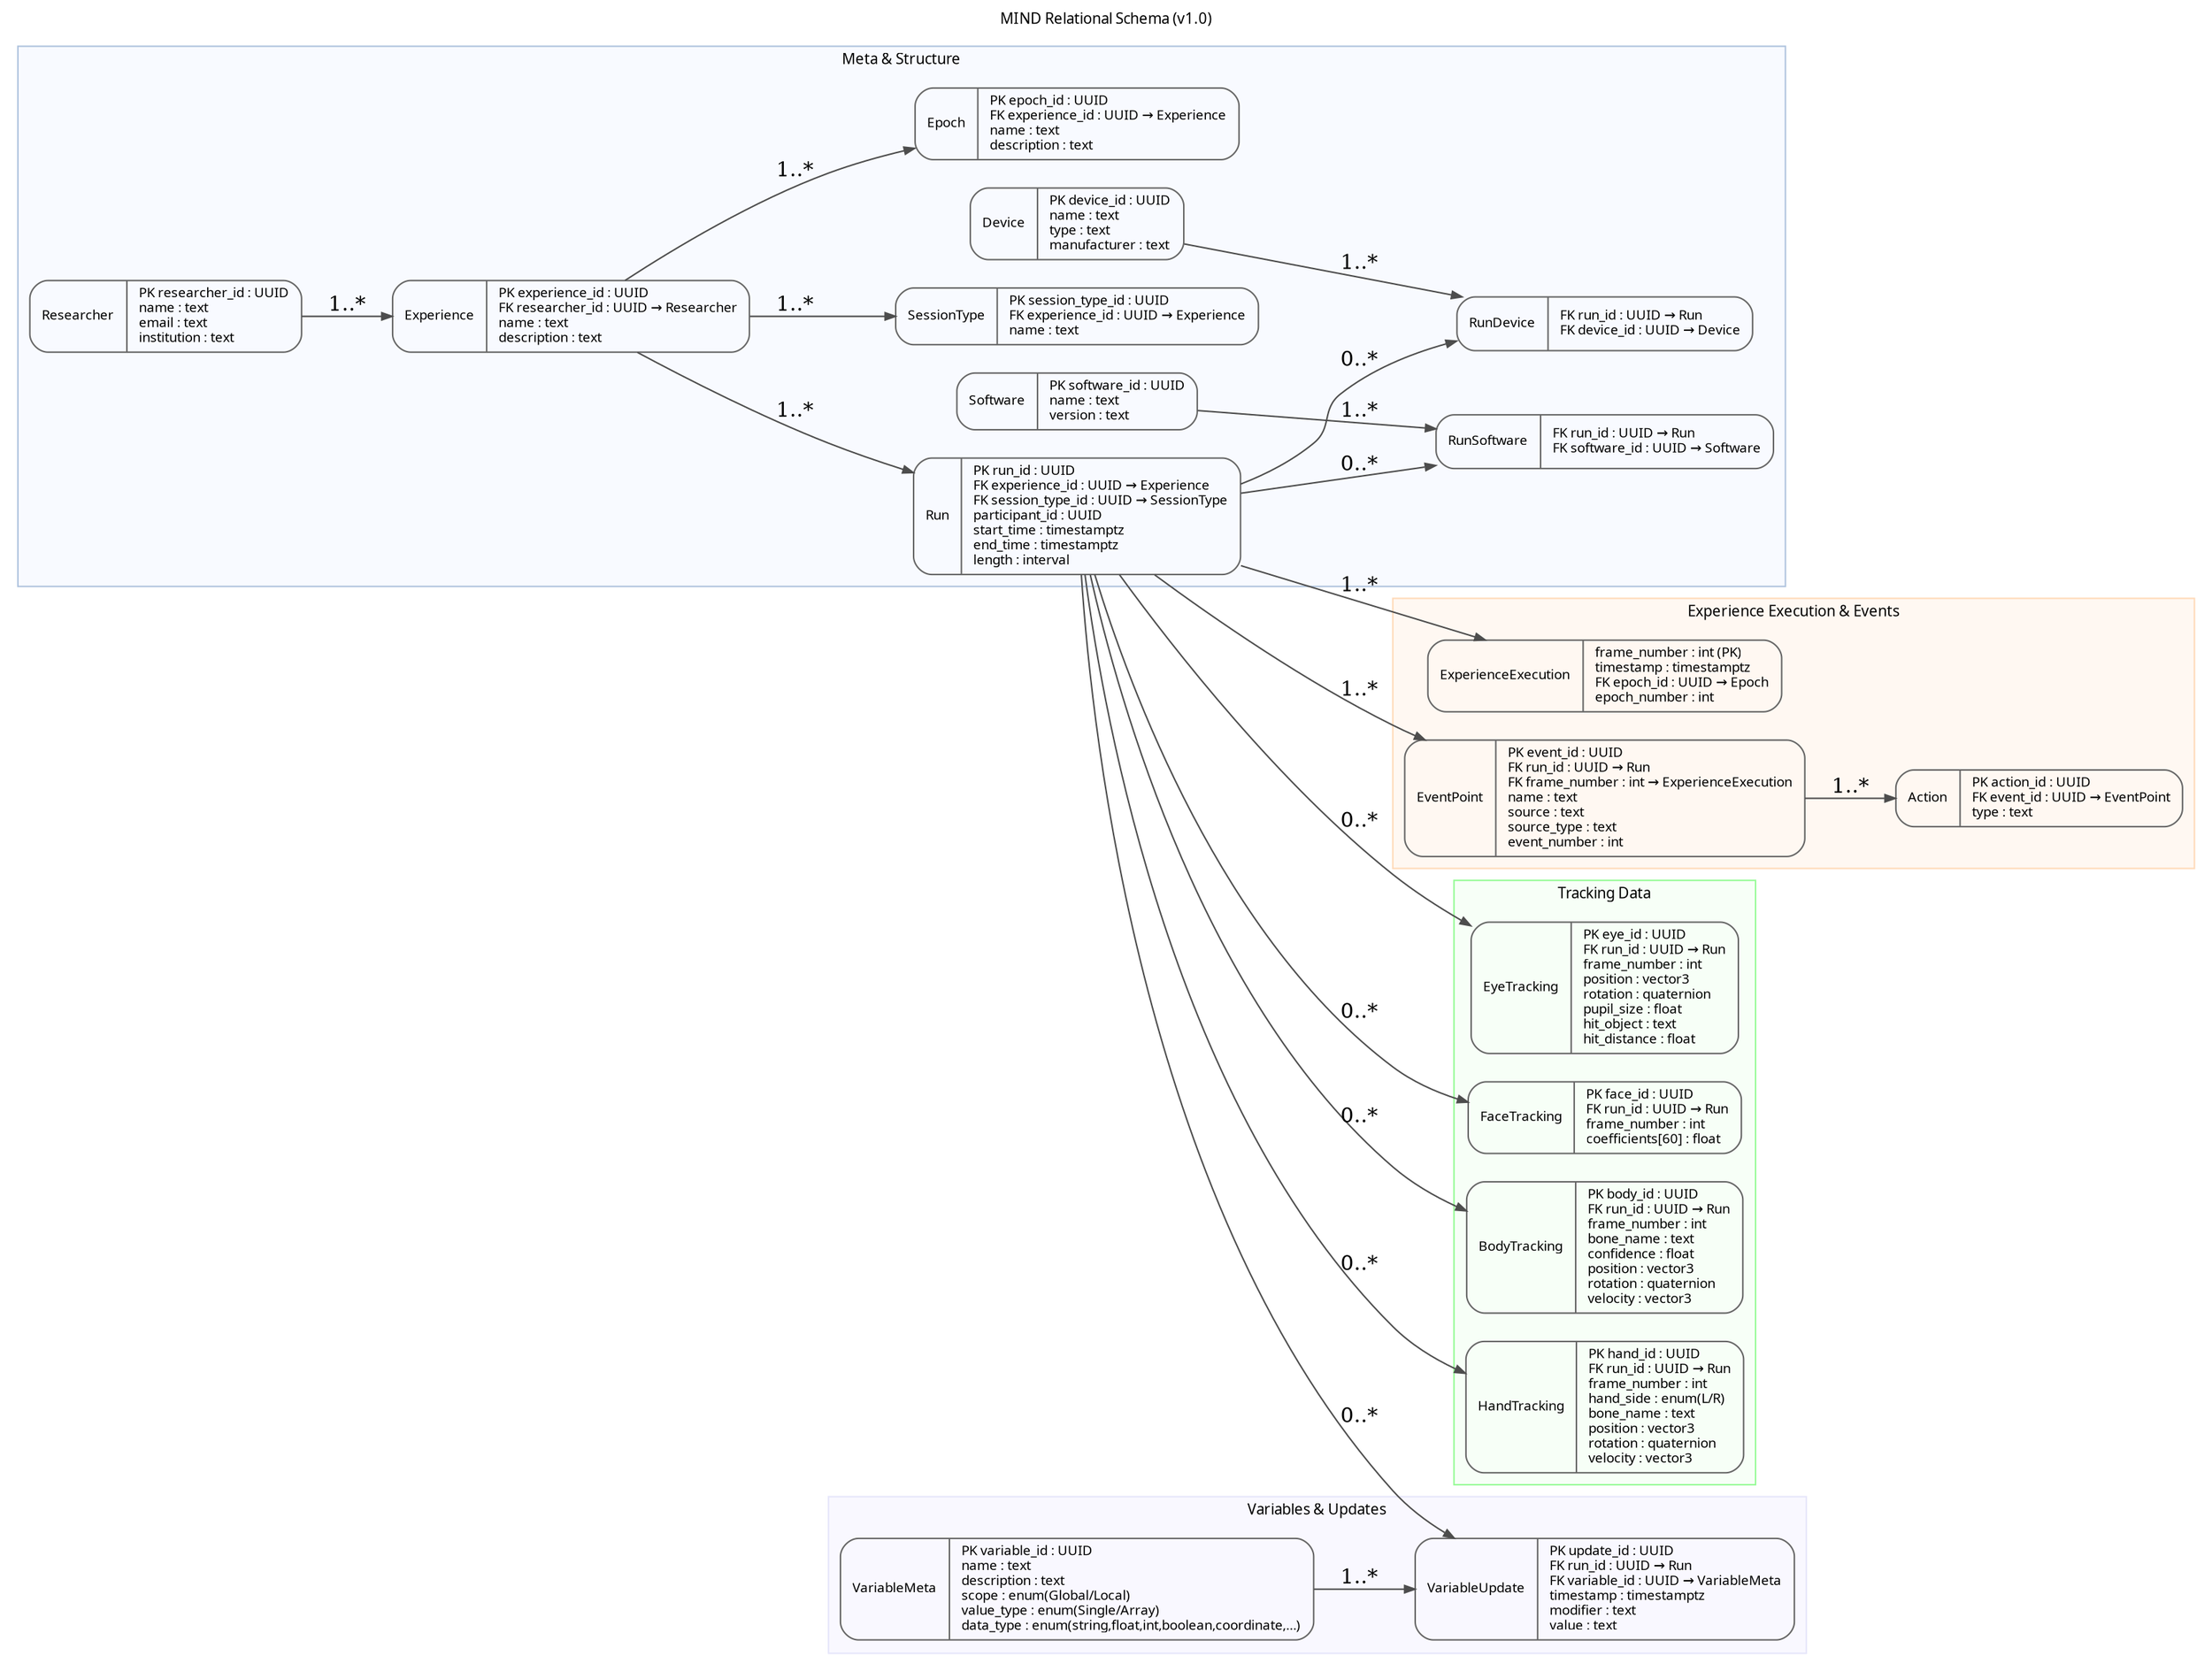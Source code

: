 digraph MIND {
    graph [rankdir=LR, fontsize=10, fontname="Segoe UI", labelloc="t", label="MIND Relational Schema (v1.0)"];
    node [shape=record, fontname="Segoe UI", fontsize=9, style=rounded, color=gray40];
    edge [color=gray30, arrowsize=0.7];

    // ─────────────────────────────
  // META CLUSTER
  // ─────────────────────────────
  subgraph cluster_meta {
    label = "Meta & Structure";
    color = "#B0C4DE";
    style = filled;
    fillcolor = "#F8FAFF";

    Researcher [label="{Researcher|PK researcher_id : UUID\lname : text\lemail : text\linstitution : text\l}"];
    Experience [label="{Experience|PK experience_id : UUID\lFK researcher_id : UUID → Researcher\lname : text\ldescription : text\l}"];
    SessionType [label="{SessionType|PK session_type_id : UUID\lFK experience_id : UUID → Experience\lname : text\l}"];
    Run [label="{Run|PK run_id : UUID\lFK experience_id : UUID → Experience\lFK session_type_id : UUID → SessionType\lparticipant_id : UUID\lstart_time : timestamptz\lend_time : timestamptz\llength : interval\l}"];
    Epoch [label="{Epoch|PK epoch_id : UUID\lFK experience_id : UUID → Experience\lname : text\ldescription : text\l}"];
    Device [label="{Device|PK device_id : UUID\lname : text\ltype : text\lmanufacturer : text\l}"];
    Software [label="{Software|PK software_id : UUID\lname : text\lversion : text\l}"];
    RunDevice [label="{RunDevice|FK run_id : UUID → Run\lFK device_id : UUID → Device\l}"];
    RunSoftware [label="{RunSoftware|FK run_id : UUID → Run\lFK software_id : UUID → Software\l}"];
    }

    // ─────────────────────────────
  // EXECUTION CLUSTER
  // ─────────────────────────────
  subgraph cluster_execution {
    label = "Experience Execution & Events";
    color = "#FFDAB9";
    style = filled;
    fillcolor = "#FFF8F2";

    ExperienceExecution [label="{ExperienceExecution|frame_number : int (PK)\ltimestamp : timestamptz\lFK epoch_id : UUID → Epoch\lepoch_number : int\l}"];
    EventPoint [label="{EventPoint|PK event_id : UUID\lFK run_id : UUID → Run\lFK frame_number : int → ExperienceExecution\lname : text\lsource : text\lsource_type : text\levent_number : int\l}"];
    Action [label="{Action|PK action_id : UUID\lFK event_id : UUID → EventPoint\ltype : text\l}"];
    }

    // ─────────────────────────────
  // TRACKING CLUSTER
  // ─────────────────────────────
  subgraph cluster_tracking {
    label = "Tracking Data";
    color = "#98FB98";
    style = filled;
    fillcolor = "#F7FFF7";

    EyeTracking [label="{EyeTracking|PK eye_id : UUID\lFK run_id : UUID → Run\lframe_number : int\lposition : vector3\lrotation : quaternion\lpupil_size : float\lhit_object : text\lhit_distance : float\l}"];
    FaceTracking [label="{FaceTracking|PK face_id : UUID\lFK run_id : UUID → Run\lframe_number : int\lcoefficients[60] : float\l}"];
    BodyTracking [label="{BodyTracking|PK body_id : UUID\lFK run_id : UUID → Run\lframe_number : int\lbone_name : text\lconfidence : float\lposition : vector3\lrotation : quaternion\lvelocity : vector3\l}"];
    HandTracking [label="{HandTracking|PK hand_id : UUID\lFK run_id : UUID → Run\lframe_number : int\lhand_side : enum(L/R)\lbone_name : text\lposition : vector3\lrotation : quaternion\lvelocity : vector3\l}"];
    }

    // ─────────────────────────────
  // VARIABLES CLUSTER
  // ─────────────────────────────
  subgraph cluster_variables {
    label = "Variables & Updates";
    color = "#E6E6FA";
    style = filled;
    fillcolor = "#F9F8FF";

    VariableMeta [label="{VariableMeta|PK variable_id : UUID\lname : text\ldescription : text\lscope : enum(Global/Local)\lvalue_type : enum(Single/Array)\ldata_type : enum(string,float,int,boolean,coordinate,…)\l}"];
    VariableUpdate [label="{VariableUpdate|PK update_id : UUID\lFK run_id : UUID → Run\lFK variable_id : UUID → VariableMeta\ltimestamp : timestamptz\lmodifier : text\lvalue : text\l}"];
    }

    // ─────────────────────────────
  // RELATIONSHIPS
  // ─────────────────────────────
  Researcher -> Experience [label="1..*"];
    Experience -> SessionType [label="1..*"];
    Experience -> Run [label="1..*"];
    Experience -> Epoch [label="1..*"];
    Run -> ExperienceExecution [label="1..*"];
    Run -> EventPoint [label="1..*"];
    EventPoint -> Action [label="1..*"];
    Run -> EyeTracking [label="0..*"];
    Run -> FaceTracking [label="0..*"];
    Run -> BodyTracking [label="0..*"];
    Run -> HandTracking [label="0..*"];
    Run -> VariableUpdate [label="0..*"];
    VariableMeta -> VariableUpdate [label="1..*"];
    Run -> RunDevice [label="0..*"];
    Run -> RunSoftware [label="0..*"];
    Device -> RunDevice [label="1..*"];
    Software -> RunSoftware [label="1..*"];
}
